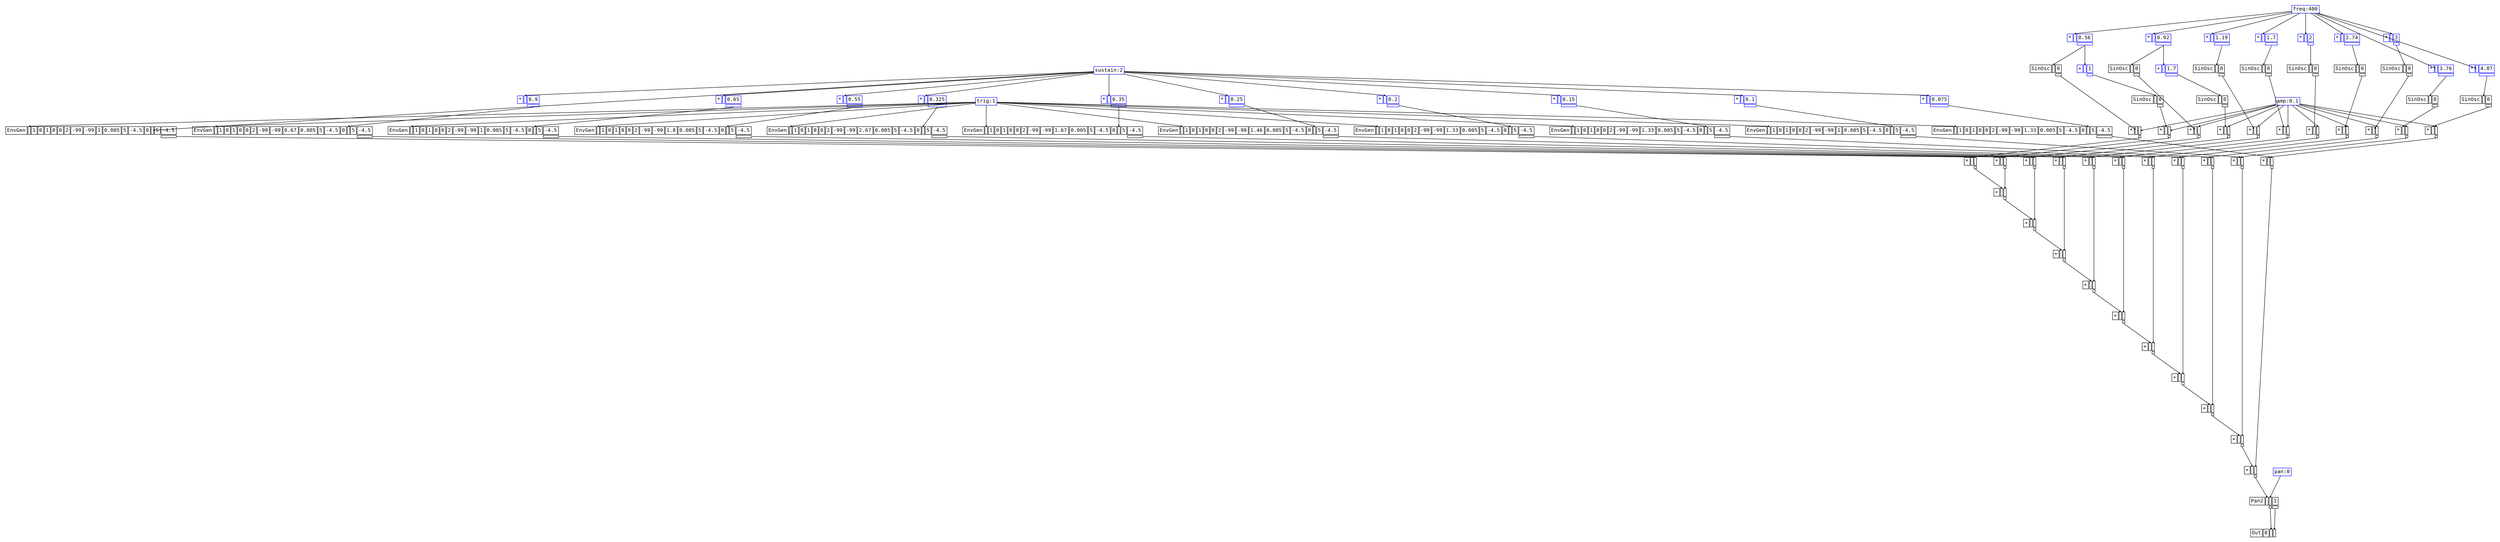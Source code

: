 digraph Anonymous {
graph [splines=false];
node [fontsize=12,fontname="Courier"];
edge [arrowhead=box,arrowsize=0.25];
k_110[shape="plaintext",color="blue",label=<<TABLE BORDER="0" CELLBORDER="1"><TR><TD PORT="o_0">pan:0</TD></TR></TABLE>>];
k_14[shape="plaintext",color="blue",label=<<TABLE BORDER="0" CELLBORDER="1"><TR><TD PORT="o_0">sustain:2</TD></TR></TABLE>>];
k_5[shape="plaintext",color="blue",label=<<TABLE BORDER="0" CELLBORDER="1"><TR><TD PORT="o_0">amp:0.1</TD></TR></TABLE>>];
k_1[shape="plaintext",color="blue",label=<<TABLE BORDER="0" CELLBORDER="1"><TR><TD PORT="o_0">freq:400</TD></TR></TABLE>>];
k_7[shape="plaintext",color="blue",label=<<TABLE BORDER="0" CELLBORDER="1"><TR><TD PORT="o_0">trig:1</TD></TR></TABLE>>];
u_3[shape="plaintext",color="blue",label=<<TABLE BORDER="0" CELLBORDER="1"><TR><TD>*</TD><TD PORT="i_0" ID="u_3:i_0"></TD><TD ID="u_3:K_1">0.56</TD></TR><TR><TD BORDER="0"></TD><TD BORDER="0"></TD><TD PORT="o_0" ID="u_3:o_0"></TD></TR></TABLE>>];
u_4[shape="plaintext",color="black",label=<<TABLE BORDER="0" CELLBORDER="1"><TR><TD>SinOsc</TD><TD PORT="i_0" ID="u_4:i_0"></TD><TD ID="u_4:K_1">0</TD></TR><TR><TD BORDER="0"></TD><TD BORDER="0"></TD><TD PORT="o_0" ID="u_4:o_0"></TD></TR></TABLE>>];
u_6[shape="plaintext",color="black",label=<<TABLE BORDER="0" CELLBORDER="1"><TR><TD>*</TD><TD PORT="i_0" ID="u_6:i_0"></TD><TD PORT="i_1" ID="u_6:i_1"></TD></TR><TR><TD BORDER="0"></TD><TD BORDER="0"></TD><TD PORT="o_0" ID="u_6:o_0"></TD></TR></TABLE>>];
u_15[shape="plaintext",color="black",label=<<TABLE BORDER="0" CELLBORDER="1"><TR><TD>EnvGen</TD><TD PORT="i_0" ID="u_15:i_0"></TD><TD ID="u_15:K_1">1</TD><TD ID="u_15:K_2">0</TD><TD ID="u_15:K_3">1</TD><TD ID="u_15:K_4">0</TD><TD ID="u_15:K_5">0</TD><TD ID="u_15:K_6">2</TD><TD ID="u_15:K_7">-99</TD><TD ID="u_15:K_8">-99</TD><TD ID="u_15:K_9">1</TD><TD ID="u_15:K_10">0.005</TD><TD ID="u_15:K_11">5</TD><TD ID="u_15:K_12">-4.5</TD><TD ID="u_15:K_13">0</TD><TD PORT="i_14" ID="u_15:i_14"></TD><TD ID="u_15:K_15">5</TD><TD ID="u_15:K_16">-4.5</TD></TR><TR><TD BORDER="0"></TD><TD BORDER="0"></TD><TD BORDER="0"></TD><TD BORDER="0"></TD><TD BORDER="0"></TD><TD BORDER="0"></TD><TD BORDER="0"></TD><TD BORDER="0"></TD><TD BORDER="0"></TD><TD BORDER="0"></TD><TD BORDER="0"></TD><TD BORDER="0"></TD><TD BORDER="0"></TD><TD BORDER="0"></TD><TD BORDER="0"></TD><TD BORDER="0"></TD><TD BORDER="0"></TD><TD PORT="o_0" ID="u_15:o_0"></TD></TR></TABLE>>];
u_16[shape="plaintext",color="black",label=<<TABLE BORDER="0" CELLBORDER="1"><TR><TD>*</TD><TD PORT="i_0" ID="u_16:i_0"></TD><TD PORT="i_1" ID="u_16:i_1"></TD></TR><TR><TD BORDER="0"></TD><TD BORDER="0"></TD><TD PORT="o_0" ID="u_16:o_0"></TD></TR></TABLE>>];
u_17[shape="plaintext",color="blue",label=<<TABLE BORDER="0" CELLBORDER="1"><TR><TD>+</TD><TD PORT="i_0" ID="u_17:i_0"></TD><TD ID="u_17:K_1">1</TD></TR><TR><TD BORDER="0"></TD><TD BORDER="0"></TD><TD PORT="o_0" ID="u_17:o_0"></TD></TR></TABLE>>];
u_18[shape="plaintext",color="black",label=<<TABLE BORDER="0" CELLBORDER="1"><TR><TD>SinOsc</TD><TD PORT="i_0" ID="u_18:i_0"></TD><TD ID="u_18:K_1">0</TD></TR><TR><TD BORDER="0"></TD><TD BORDER="0"></TD><TD PORT="o_0" ID="u_18:o_0"></TD></TR></TABLE>>];
u_19[shape="plaintext",color="black",label=<<TABLE BORDER="0" CELLBORDER="1"><TR><TD>*</TD><TD PORT="i_0" ID="u_19:i_0"></TD><TD PORT="i_1" ID="u_19:i_1"></TD></TR><TR><TD BORDER="0"></TD><TD BORDER="0"></TD><TD PORT="o_0" ID="u_19:o_0"></TD></TR></TABLE>>];
u_22[shape="plaintext",color="blue",label=<<TABLE BORDER="0" CELLBORDER="1"><TR><TD>*</TD><TD PORT="i_0" ID="u_22:i_0"></TD><TD ID="u_22:K_1">0.9</TD></TR><TR><TD BORDER="0"></TD><TD BORDER="0"></TD><TD PORT="o_0" ID="u_22:o_0"></TD></TR></TABLE>>];
u_23[shape="plaintext",color="black",label=<<TABLE BORDER="0" CELLBORDER="1"><TR><TD>EnvGen</TD><TD PORT="i_0" ID="u_23:i_0"></TD><TD ID="u_23:K_1">1</TD><TD ID="u_23:K_2">0</TD><TD ID="u_23:K_3">1</TD><TD ID="u_23:K_4">0</TD><TD ID="u_23:K_5">0</TD><TD ID="u_23:K_6">2</TD><TD ID="u_23:K_7">-99</TD><TD ID="u_23:K_8">-99</TD><TD ID="u_23:K_9">0.67</TD><TD ID="u_23:K_10">0.005</TD><TD ID="u_23:K_11">5</TD><TD ID="u_23:K_12">-4.5</TD><TD ID="u_23:K_13">0</TD><TD PORT="i_14" ID="u_23:i_14"></TD><TD ID="u_23:K_15">5</TD><TD ID="u_23:K_16">-4.5</TD></TR><TR><TD BORDER="0"></TD><TD BORDER="0"></TD><TD BORDER="0"></TD><TD BORDER="0"></TD><TD BORDER="0"></TD><TD BORDER="0"></TD><TD BORDER="0"></TD><TD BORDER="0"></TD><TD BORDER="0"></TD><TD BORDER="0"></TD><TD BORDER="0"></TD><TD BORDER="0"></TD><TD BORDER="0"></TD><TD BORDER="0"></TD><TD BORDER="0"></TD><TD BORDER="0"></TD><TD BORDER="0"></TD><TD PORT="o_0" ID="u_23:o_0"></TD></TR></TABLE>>];
u_24[shape="plaintext",color="black",label=<<TABLE BORDER="0" CELLBORDER="1"><TR><TD>*</TD><TD PORT="i_0" ID="u_24:i_0"></TD><TD PORT="i_1" ID="u_24:i_1"></TD></TR><TR><TD BORDER="0"></TD><TD BORDER="0"></TD><TD PORT="o_0" ID="u_24:o_0"></TD></TR></TABLE>>];
u_25[shape="plaintext",color="black",label=<<TABLE BORDER="0" CELLBORDER="1"><TR><TD>+</TD><TD PORT="i_0" ID="u_25:i_0"></TD><TD PORT="i_1" ID="u_25:i_1"></TD></TR><TR><TD BORDER="0"></TD><TD BORDER="0"></TD><TD PORT="o_0" ID="u_25:o_0"></TD></TR></TABLE>>];
u_27[shape="plaintext",color="blue",label=<<TABLE BORDER="0" CELLBORDER="1"><TR><TD>*</TD><TD PORT="i_0" ID="u_27:i_0"></TD><TD ID="u_27:K_1">0.92</TD></TR><TR><TD BORDER="0"></TD><TD BORDER="0"></TD><TD PORT="o_0" ID="u_27:o_0"></TD></TR></TABLE>>];
u_28[shape="plaintext",color="black",label=<<TABLE BORDER="0" CELLBORDER="1"><TR><TD>SinOsc</TD><TD PORT="i_0" ID="u_28:i_0"></TD><TD ID="u_28:K_1">0</TD></TR><TR><TD BORDER="0"></TD><TD BORDER="0"></TD><TD PORT="o_0" ID="u_28:o_0"></TD></TR></TABLE>>];
u_29[shape="plaintext",color="black",label=<<TABLE BORDER="0" CELLBORDER="1"><TR><TD>*</TD><TD PORT="i_0" ID="u_29:i_0"></TD><TD PORT="i_1" ID="u_29:i_1"></TD></TR><TR><TD BORDER="0"></TD><TD BORDER="0"></TD><TD PORT="o_0" ID="u_29:o_0"></TD></TR></TABLE>>];
u_31[shape="plaintext",color="blue",label=<<TABLE BORDER="0" CELLBORDER="1"><TR><TD>*</TD><TD PORT="i_0" ID="u_31:i_0"></TD><TD ID="u_31:K_1">0.65</TD></TR><TR><TD BORDER="0"></TD><TD BORDER="0"></TD><TD PORT="o_0" ID="u_31:o_0"></TD></TR></TABLE>>];
u_32[shape="plaintext",color="black",label=<<TABLE BORDER="0" CELLBORDER="1"><TR><TD>EnvGen</TD><TD PORT="i_0" ID="u_32:i_0"></TD><TD ID="u_32:K_1">1</TD><TD ID="u_32:K_2">0</TD><TD ID="u_32:K_3">1</TD><TD ID="u_32:K_4">0</TD><TD ID="u_32:K_5">0</TD><TD ID="u_32:K_6">2</TD><TD ID="u_32:K_7">-99</TD><TD ID="u_32:K_8">-99</TD><TD ID="u_32:K_9">1</TD><TD ID="u_32:K_10">0.005</TD><TD ID="u_32:K_11">5</TD><TD ID="u_32:K_12">-4.5</TD><TD ID="u_32:K_13">0</TD><TD PORT="i_14" ID="u_32:i_14"></TD><TD ID="u_32:K_15">5</TD><TD ID="u_32:K_16">-4.5</TD></TR><TR><TD BORDER="0"></TD><TD BORDER="0"></TD><TD BORDER="0"></TD><TD BORDER="0"></TD><TD BORDER="0"></TD><TD BORDER="0"></TD><TD BORDER="0"></TD><TD BORDER="0"></TD><TD BORDER="0"></TD><TD BORDER="0"></TD><TD BORDER="0"></TD><TD BORDER="0"></TD><TD BORDER="0"></TD><TD BORDER="0"></TD><TD BORDER="0"></TD><TD BORDER="0"></TD><TD BORDER="0"></TD><TD PORT="o_0" ID="u_32:o_0"></TD></TR></TABLE>>];
u_33[shape="plaintext",color="black",label=<<TABLE BORDER="0" CELLBORDER="1"><TR><TD>*</TD><TD PORT="i_0" ID="u_33:i_0"></TD><TD PORT="i_1" ID="u_33:i_1"></TD></TR><TR><TD BORDER="0"></TD><TD BORDER="0"></TD><TD PORT="o_0" ID="u_33:o_0"></TD></TR></TABLE>>];
u_34[shape="plaintext",color="black",label=<<TABLE BORDER="0" CELLBORDER="1"><TR><TD>+</TD><TD PORT="i_0" ID="u_34:i_0"></TD><TD PORT="i_1" ID="u_34:i_1"></TD></TR><TR><TD BORDER="0"></TD><TD BORDER="0"></TD><TD PORT="o_0" ID="u_34:o_0"></TD></TR></TABLE>>];
u_36[shape="plaintext",color="blue",label=<<TABLE BORDER="0" CELLBORDER="1"><TR><TD>+</TD><TD PORT="i_0" ID="u_36:i_0"></TD><TD ID="u_36:K_1">1.7</TD></TR><TR><TD BORDER="0"></TD><TD BORDER="0"></TD><TD PORT="o_0" ID="u_36:o_0"></TD></TR></TABLE>>];
u_37[shape="plaintext",color="black",label=<<TABLE BORDER="0" CELLBORDER="1"><TR><TD>SinOsc</TD><TD PORT="i_0" ID="u_37:i_0"></TD><TD ID="u_37:K_1">0</TD></TR><TR><TD BORDER="0"></TD><TD BORDER="0"></TD><TD PORT="o_0" ID="u_37:o_0"></TD></TR></TABLE>>];
u_38[shape="plaintext",color="black",label=<<TABLE BORDER="0" CELLBORDER="1"><TR><TD>*</TD><TD PORT="i_0" ID="u_38:i_0"></TD><TD PORT="i_1" ID="u_38:i_1"></TD></TR><TR><TD BORDER="0"></TD><TD BORDER="0"></TD><TD PORT="o_0" ID="u_38:o_0"></TD></TR></TABLE>>];
u_41[shape="plaintext",color="blue",label=<<TABLE BORDER="0" CELLBORDER="1"><TR><TD>*</TD><TD PORT="i_0" ID="u_41:i_0"></TD><TD ID="u_41:K_1">0.55</TD></TR><TR><TD BORDER="0"></TD><TD BORDER="0"></TD><TD PORT="o_0" ID="u_41:o_0"></TD></TR></TABLE>>];
u_42[shape="plaintext",color="black",label=<<TABLE BORDER="0" CELLBORDER="1"><TR><TD>EnvGen</TD><TD PORT="i_0" ID="u_42:i_0"></TD><TD ID="u_42:K_1">1</TD><TD ID="u_42:K_2">0</TD><TD ID="u_42:K_3">1</TD><TD ID="u_42:K_4">0</TD><TD ID="u_42:K_5">0</TD><TD ID="u_42:K_6">2</TD><TD ID="u_42:K_7">-99</TD><TD ID="u_42:K_8">-99</TD><TD ID="u_42:K_9">1.8</TD><TD ID="u_42:K_10">0.005</TD><TD ID="u_42:K_11">5</TD><TD ID="u_42:K_12">-4.5</TD><TD ID="u_42:K_13">0</TD><TD PORT="i_14" ID="u_42:i_14"></TD><TD ID="u_42:K_15">5</TD><TD ID="u_42:K_16">-4.5</TD></TR><TR><TD BORDER="0"></TD><TD BORDER="0"></TD><TD BORDER="0"></TD><TD BORDER="0"></TD><TD BORDER="0"></TD><TD BORDER="0"></TD><TD BORDER="0"></TD><TD BORDER="0"></TD><TD BORDER="0"></TD><TD BORDER="0"></TD><TD BORDER="0"></TD><TD BORDER="0"></TD><TD BORDER="0"></TD><TD BORDER="0"></TD><TD BORDER="0"></TD><TD BORDER="0"></TD><TD BORDER="0"></TD><TD PORT="o_0" ID="u_42:o_0"></TD></TR></TABLE>>];
u_43[shape="plaintext",color="black",label=<<TABLE BORDER="0" CELLBORDER="1"><TR><TD>*</TD><TD PORT="i_0" ID="u_43:i_0"></TD><TD PORT="i_1" ID="u_43:i_1"></TD></TR><TR><TD BORDER="0"></TD><TD BORDER="0"></TD><TD PORT="o_0" ID="u_43:o_0"></TD></TR></TABLE>>];
u_44[shape="plaintext",color="black",label=<<TABLE BORDER="0" CELLBORDER="1"><TR><TD>+</TD><TD PORT="i_0" ID="u_44:i_0"></TD><TD PORT="i_1" ID="u_44:i_1"></TD></TR><TR><TD BORDER="0"></TD><TD BORDER="0"></TD><TD PORT="o_0" ID="u_44:o_0"></TD></TR></TABLE>>];
u_46[shape="plaintext",color="blue",label=<<TABLE BORDER="0" CELLBORDER="1"><TR><TD>*</TD><TD PORT="i_0" ID="u_46:i_0"></TD><TD ID="u_46:K_1">1.19</TD></TR><TR><TD BORDER="0"></TD><TD BORDER="0"></TD><TD PORT="o_0" ID="u_46:o_0"></TD></TR></TABLE>>];
u_47[shape="plaintext",color="black",label=<<TABLE BORDER="0" CELLBORDER="1"><TR><TD>SinOsc</TD><TD PORT="i_0" ID="u_47:i_0"></TD><TD ID="u_47:K_1">0</TD></TR><TR><TD BORDER="0"></TD><TD BORDER="0"></TD><TD PORT="o_0" ID="u_47:o_0"></TD></TR></TABLE>>];
u_48[shape="plaintext",color="black",label=<<TABLE BORDER="0" CELLBORDER="1"><TR><TD>*</TD><TD PORT="i_0" ID="u_48:i_0"></TD><TD PORT="i_1" ID="u_48:i_1"></TD></TR><TR><TD BORDER="0"></TD><TD BORDER="0"></TD><TD PORT="o_0" ID="u_48:o_0"></TD></TR></TABLE>>];
u_51[shape="plaintext",color="blue",label=<<TABLE BORDER="0" CELLBORDER="1"><TR><TD>*</TD><TD PORT="i_0" ID="u_51:i_0"></TD><TD ID="u_51:K_1">0.325</TD></TR><TR><TD BORDER="0"></TD><TD BORDER="0"></TD><TD PORT="o_0" ID="u_51:o_0"></TD></TR></TABLE>>];
u_52[shape="plaintext",color="black",label=<<TABLE BORDER="0" CELLBORDER="1"><TR><TD>EnvGen</TD><TD PORT="i_0" ID="u_52:i_0"></TD><TD ID="u_52:K_1">1</TD><TD ID="u_52:K_2">0</TD><TD ID="u_52:K_3">1</TD><TD ID="u_52:K_4">0</TD><TD ID="u_52:K_5">0</TD><TD ID="u_52:K_6">2</TD><TD ID="u_52:K_7">-99</TD><TD ID="u_52:K_8">-99</TD><TD ID="u_52:K_9">2.67</TD><TD ID="u_52:K_10">0.005</TD><TD ID="u_52:K_11">5</TD><TD ID="u_52:K_12">-4.5</TD><TD ID="u_52:K_13">0</TD><TD PORT="i_14" ID="u_52:i_14"></TD><TD ID="u_52:K_15">5</TD><TD ID="u_52:K_16">-4.5</TD></TR><TR><TD BORDER="0"></TD><TD BORDER="0"></TD><TD BORDER="0"></TD><TD BORDER="0"></TD><TD BORDER="0"></TD><TD BORDER="0"></TD><TD BORDER="0"></TD><TD BORDER="0"></TD><TD BORDER="0"></TD><TD BORDER="0"></TD><TD BORDER="0"></TD><TD BORDER="0"></TD><TD BORDER="0"></TD><TD BORDER="0"></TD><TD BORDER="0"></TD><TD BORDER="0"></TD><TD BORDER="0"></TD><TD PORT="o_0" ID="u_52:o_0"></TD></TR></TABLE>>];
u_53[shape="plaintext",color="black",label=<<TABLE BORDER="0" CELLBORDER="1"><TR><TD>*</TD><TD PORT="i_0" ID="u_53:i_0"></TD><TD PORT="i_1" ID="u_53:i_1"></TD></TR><TR><TD BORDER="0"></TD><TD BORDER="0"></TD><TD PORT="o_0" ID="u_53:o_0"></TD></TR></TABLE>>];
u_54[shape="plaintext",color="black",label=<<TABLE BORDER="0" CELLBORDER="1"><TR><TD>+</TD><TD PORT="i_0" ID="u_54:i_0"></TD><TD PORT="i_1" ID="u_54:i_1"></TD></TR><TR><TD BORDER="0"></TD><TD BORDER="0"></TD><TD PORT="o_0" ID="u_54:o_0"></TD></TR></TABLE>>];
u_55[shape="plaintext",color="blue",label=<<TABLE BORDER="0" CELLBORDER="1"><TR><TD>*</TD><TD PORT="i_0" ID="u_55:i_0"></TD><TD ID="u_55:K_1">1.7</TD></TR><TR><TD BORDER="0"></TD><TD BORDER="0"></TD><TD PORT="o_0" ID="u_55:o_0"></TD></TR></TABLE>>];
u_56[shape="plaintext",color="black",label=<<TABLE BORDER="0" CELLBORDER="1"><TR><TD>SinOsc</TD><TD PORT="i_0" ID="u_56:i_0"></TD><TD ID="u_56:K_1">0</TD></TR><TR><TD BORDER="0"></TD><TD BORDER="0"></TD><TD PORT="o_0" ID="u_56:o_0"></TD></TR></TABLE>>];
u_57[shape="plaintext",color="black",label=<<TABLE BORDER="0" CELLBORDER="1"><TR><TD>*</TD><TD PORT="i_0" ID="u_57:i_0"></TD><TD PORT="i_1" ID="u_57:i_1"></TD></TR><TR><TD BORDER="0"></TD><TD BORDER="0"></TD><TD PORT="o_0" ID="u_57:o_0"></TD></TR></TABLE>>];
u_60[shape="plaintext",color="blue",label=<<TABLE BORDER="0" CELLBORDER="1"><TR><TD>*</TD><TD PORT="i_0" ID="u_60:i_0"></TD><TD ID="u_60:K_1">0.35</TD></TR><TR><TD BORDER="0"></TD><TD BORDER="0"></TD><TD PORT="o_0" ID="u_60:o_0"></TD></TR></TABLE>>];
u_61[shape="plaintext",color="black",label=<<TABLE BORDER="0" CELLBORDER="1"><TR><TD>EnvGen</TD><TD PORT="i_0" ID="u_61:i_0"></TD><TD ID="u_61:K_1">1</TD><TD ID="u_61:K_2">0</TD><TD ID="u_61:K_3">1</TD><TD ID="u_61:K_4">0</TD><TD ID="u_61:K_5">0</TD><TD ID="u_61:K_6">2</TD><TD ID="u_61:K_7">-99</TD><TD ID="u_61:K_8">-99</TD><TD ID="u_61:K_9">1.67</TD><TD ID="u_61:K_10">0.005</TD><TD ID="u_61:K_11">5</TD><TD ID="u_61:K_12">-4.5</TD><TD ID="u_61:K_13">0</TD><TD PORT="i_14" ID="u_61:i_14"></TD><TD ID="u_61:K_15">5</TD><TD ID="u_61:K_16">-4.5</TD></TR><TR><TD BORDER="0"></TD><TD BORDER="0"></TD><TD BORDER="0"></TD><TD BORDER="0"></TD><TD BORDER="0"></TD><TD BORDER="0"></TD><TD BORDER="0"></TD><TD BORDER="0"></TD><TD BORDER="0"></TD><TD BORDER="0"></TD><TD BORDER="0"></TD><TD BORDER="0"></TD><TD BORDER="0"></TD><TD BORDER="0"></TD><TD BORDER="0"></TD><TD BORDER="0"></TD><TD BORDER="0"></TD><TD PORT="o_0" ID="u_61:o_0"></TD></TR></TABLE>>];
u_62[shape="plaintext",color="black",label=<<TABLE BORDER="0" CELLBORDER="1"><TR><TD>*</TD><TD PORT="i_0" ID="u_62:i_0"></TD><TD PORT="i_1" ID="u_62:i_1"></TD></TR><TR><TD BORDER="0"></TD><TD BORDER="0"></TD><TD PORT="o_0" ID="u_62:o_0"></TD></TR></TABLE>>];
u_63[shape="plaintext",color="black",label=<<TABLE BORDER="0" CELLBORDER="1"><TR><TD>+</TD><TD PORT="i_0" ID="u_63:i_0"></TD><TD PORT="i_1" ID="u_63:i_1"></TD></TR><TR><TD BORDER="0"></TD><TD BORDER="0"></TD><TD PORT="o_0" ID="u_63:o_0"></TD></TR></TABLE>>];
u_64[shape="plaintext",color="blue",label=<<TABLE BORDER="0" CELLBORDER="1"><TR><TD>*</TD><TD PORT="i_0" ID="u_64:i_0"></TD><TD ID="u_64:K_1">2</TD></TR><TR><TD BORDER="0"></TD><TD BORDER="0"></TD><TD PORT="o_0" ID="u_64:o_0"></TD></TR></TABLE>>];
u_65[shape="plaintext",color="black",label=<<TABLE BORDER="0" CELLBORDER="1"><TR><TD>SinOsc</TD><TD PORT="i_0" ID="u_65:i_0"></TD><TD ID="u_65:K_1">0</TD></TR><TR><TD BORDER="0"></TD><TD BORDER="0"></TD><TD PORT="o_0" ID="u_65:o_0"></TD></TR></TABLE>>];
u_66[shape="plaintext",color="black",label=<<TABLE BORDER="0" CELLBORDER="1"><TR><TD>*</TD><TD PORT="i_0" ID="u_66:i_0"></TD><TD PORT="i_1" ID="u_66:i_1"></TD></TR><TR><TD BORDER="0"></TD><TD BORDER="0"></TD><TD PORT="o_0" ID="u_66:o_0"></TD></TR></TABLE>>];
u_69[shape="plaintext",color="blue",label=<<TABLE BORDER="0" CELLBORDER="1"><TR><TD>*</TD><TD PORT="i_0" ID="u_69:i_0"></TD><TD ID="u_69:K_1">0.25</TD></TR><TR><TD BORDER="0"></TD><TD BORDER="0"></TD><TD PORT="o_0" ID="u_69:o_0"></TD></TR></TABLE>>];
u_70[shape="plaintext",color="black",label=<<TABLE BORDER="0" CELLBORDER="1"><TR><TD>EnvGen</TD><TD PORT="i_0" ID="u_70:i_0"></TD><TD ID="u_70:K_1">1</TD><TD ID="u_70:K_2">0</TD><TD ID="u_70:K_3">1</TD><TD ID="u_70:K_4">0</TD><TD ID="u_70:K_5">0</TD><TD ID="u_70:K_6">2</TD><TD ID="u_70:K_7">-99</TD><TD ID="u_70:K_8">-99</TD><TD ID="u_70:K_9">1.46</TD><TD ID="u_70:K_10">0.005</TD><TD ID="u_70:K_11">5</TD><TD ID="u_70:K_12">-4.5</TD><TD ID="u_70:K_13">0</TD><TD PORT="i_14" ID="u_70:i_14"></TD><TD ID="u_70:K_15">5</TD><TD ID="u_70:K_16">-4.5</TD></TR><TR><TD BORDER="0"></TD><TD BORDER="0"></TD><TD BORDER="0"></TD><TD BORDER="0"></TD><TD BORDER="0"></TD><TD BORDER="0"></TD><TD BORDER="0"></TD><TD BORDER="0"></TD><TD BORDER="0"></TD><TD BORDER="0"></TD><TD BORDER="0"></TD><TD BORDER="0"></TD><TD BORDER="0"></TD><TD BORDER="0"></TD><TD BORDER="0"></TD><TD BORDER="0"></TD><TD BORDER="0"></TD><TD PORT="o_0" ID="u_70:o_0"></TD></TR></TABLE>>];
u_71[shape="plaintext",color="black",label=<<TABLE BORDER="0" CELLBORDER="1"><TR><TD>*</TD><TD PORT="i_0" ID="u_71:i_0"></TD><TD PORT="i_1" ID="u_71:i_1"></TD></TR><TR><TD BORDER="0"></TD><TD BORDER="0"></TD><TD PORT="o_0" ID="u_71:o_0"></TD></TR></TABLE>>];
u_72[shape="plaintext",color="black",label=<<TABLE BORDER="0" CELLBORDER="1"><TR><TD>+</TD><TD PORT="i_0" ID="u_72:i_0"></TD><TD PORT="i_1" ID="u_72:i_1"></TD></TR><TR><TD BORDER="0"></TD><TD BORDER="0"></TD><TD PORT="o_0" ID="u_72:o_0"></TD></TR></TABLE>>];
u_74[shape="plaintext",color="blue",label=<<TABLE BORDER="0" CELLBORDER="1"><TR><TD>*</TD><TD PORT="i_0" ID="u_74:i_0"></TD><TD ID="u_74:K_1">2.74</TD></TR><TR><TD BORDER="0"></TD><TD BORDER="0"></TD><TD PORT="o_0" ID="u_74:o_0"></TD></TR></TABLE>>];
u_75[shape="plaintext",color="black",label=<<TABLE BORDER="0" CELLBORDER="1"><TR><TD>SinOsc</TD><TD PORT="i_0" ID="u_75:i_0"></TD><TD ID="u_75:K_1">0</TD></TR><TR><TD BORDER="0"></TD><TD BORDER="0"></TD><TD PORT="o_0" ID="u_75:o_0"></TD></TR></TABLE>>];
u_76[shape="plaintext",color="black",label=<<TABLE BORDER="0" CELLBORDER="1"><TR><TD>*</TD><TD PORT="i_0" ID="u_76:i_0"></TD><TD PORT="i_1" ID="u_76:i_1"></TD></TR><TR><TD BORDER="0"></TD><TD BORDER="0"></TD><TD PORT="o_0" ID="u_76:o_0"></TD></TR></TABLE>>];
u_79[shape="plaintext",color="blue",label=<<TABLE BORDER="0" CELLBORDER="1"><TR><TD>*</TD><TD PORT="i_0" ID="u_79:i_0"></TD><TD ID="u_79:K_1">0.2</TD></TR><TR><TD BORDER="0"></TD><TD BORDER="0"></TD><TD PORT="o_0" ID="u_79:o_0"></TD></TR></TABLE>>];
u_80[shape="plaintext",color="black",label=<<TABLE BORDER="0" CELLBORDER="1"><TR><TD>EnvGen</TD><TD PORT="i_0" ID="u_80:i_0"></TD><TD ID="u_80:K_1">1</TD><TD ID="u_80:K_2">0</TD><TD ID="u_80:K_3">1</TD><TD ID="u_80:K_4">0</TD><TD ID="u_80:K_5">0</TD><TD ID="u_80:K_6">2</TD><TD ID="u_80:K_7">-99</TD><TD ID="u_80:K_8">-99</TD><TD ID="u_80:K_9">1.33</TD><TD ID="u_80:K_10">0.005</TD><TD ID="u_80:K_11">5</TD><TD ID="u_80:K_12">-4.5</TD><TD ID="u_80:K_13">0</TD><TD PORT="i_14" ID="u_80:i_14"></TD><TD ID="u_80:K_15">5</TD><TD ID="u_80:K_16">-4.5</TD></TR><TR><TD BORDER="0"></TD><TD BORDER="0"></TD><TD BORDER="0"></TD><TD BORDER="0"></TD><TD BORDER="0"></TD><TD BORDER="0"></TD><TD BORDER="0"></TD><TD BORDER="0"></TD><TD BORDER="0"></TD><TD BORDER="0"></TD><TD BORDER="0"></TD><TD BORDER="0"></TD><TD BORDER="0"></TD><TD BORDER="0"></TD><TD BORDER="0"></TD><TD BORDER="0"></TD><TD BORDER="0"></TD><TD PORT="o_0" ID="u_80:o_0"></TD></TR></TABLE>>];
u_81[shape="plaintext",color="black",label=<<TABLE BORDER="0" CELLBORDER="1"><TR><TD>*</TD><TD PORT="i_0" ID="u_81:i_0"></TD><TD PORT="i_1" ID="u_81:i_1"></TD></TR><TR><TD BORDER="0"></TD><TD BORDER="0"></TD><TD PORT="o_0" ID="u_81:o_0"></TD></TR></TABLE>>];
u_82[shape="plaintext",color="black",label=<<TABLE BORDER="0" CELLBORDER="1"><TR><TD>+</TD><TD PORT="i_0" ID="u_82:i_0"></TD><TD PORT="i_1" ID="u_82:i_1"></TD></TR><TR><TD BORDER="0"></TD><TD BORDER="0"></TD><TD PORT="o_0" ID="u_82:o_0"></TD></TR></TABLE>>];
u_84[shape="plaintext",color="blue",label=<<TABLE BORDER="0" CELLBORDER="1"><TR><TD>*</TD><TD PORT="i_0" ID="u_84:i_0"></TD><TD ID="u_84:K_1">3</TD></TR><TR><TD BORDER="0"></TD><TD BORDER="0"></TD><TD PORT="o_0" ID="u_84:o_0"></TD></TR></TABLE>>];
u_85[shape="plaintext",color="black",label=<<TABLE BORDER="0" CELLBORDER="1"><TR><TD>SinOsc</TD><TD PORT="i_0" ID="u_85:i_0"></TD><TD ID="u_85:K_1">0</TD></TR><TR><TD BORDER="0"></TD><TD BORDER="0"></TD><TD PORT="o_0" ID="u_85:o_0"></TD></TR></TABLE>>];
u_86[shape="plaintext",color="black",label=<<TABLE BORDER="0" CELLBORDER="1"><TR><TD>*</TD><TD PORT="i_0" ID="u_86:i_0"></TD><TD PORT="i_1" ID="u_86:i_1"></TD></TR><TR><TD BORDER="0"></TD><TD BORDER="0"></TD><TD PORT="o_0" ID="u_86:o_0"></TD></TR></TABLE>>];
u_88[shape="plaintext",color="blue",label=<<TABLE BORDER="0" CELLBORDER="1"><TR><TD>*</TD><TD PORT="i_0" ID="u_88:i_0"></TD><TD ID="u_88:K_1">0.15</TD></TR><TR><TD BORDER="0"></TD><TD BORDER="0"></TD><TD PORT="o_0" ID="u_88:o_0"></TD></TR></TABLE>>];
u_89[shape="plaintext",color="black",label=<<TABLE BORDER="0" CELLBORDER="1"><TR><TD>EnvGen</TD><TD PORT="i_0" ID="u_89:i_0"></TD><TD ID="u_89:K_1">1</TD><TD ID="u_89:K_2">0</TD><TD ID="u_89:K_3">1</TD><TD ID="u_89:K_4">0</TD><TD ID="u_89:K_5">0</TD><TD ID="u_89:K_6">2</TD><TD ID="u_89:K_7">-99</TD><TD ID="u_89:K_8">-99</TD><TD ID="u_89:K_9">1.33</TD><TD ID="u_89:K_10">0.005</TD><TD ID="u_89:K_11">5</TD><TD ID="u_89:K_12">-4.5</TD><TD ID="u_89:K_13">0</TD><TD PORT="i_14" ID="u_89:i_14"></TD><TD ID="u_89:K_15">5</TD><TD ID="u_89:K_16">-4.5</TD></TR><TR><TD BORDER="0"></TD><TD BORDER="0"></TD><TD BORDER="0"></TD><TD BORDER="0"></TD><TD BORDER="0"></TD><TD BORDER="0"></TD><TD BORDER="0"></TD><TD BORDER="0"></TD><TD BORDER="0"></TD><TD BORDER="0"></TD><TD BORDER="0"></TD><TD BORDER="0"></TD><TD BORDER="0"></TD><TD BORDER="0"></TD><TD BORDER="0"></TD><TD BORDER="0"></TD><TD BORDER="0"></TD><TD PORT="o_0" ID="u_89:o_0"></TD></TR></TABLE>>];
u_90[shape="plaintext",color="black",label=<<TABLE BORDER="0" CELLBORDER="1"><TR><TD>*</TD><TD PORT="i_0" ID="u_90:i_0"></TD><TD PORT="i_1" ID="u_90:i_1"></TD></TR><TR><TD BORDER="0"></TD><TD BORDER="0"></TD><TD PORT="o_0" ID="u_90:o_0"></TD></TR></TABLE>>];
u_91[shape="plaintext",color="black",label=<<TABLE BORDER="0" CELLBORDER="1"><TR><TD>+</TD><TD PORT="i_0" ID="u_91:i_0"></TD><TD PORT="i_1" ID="u_91:i_1"></TD></TR><TR><TD BORDER="0"></TD><TD BORDER="0"></TD><TD PORT="o_0" ID="u_91:o_0"></TD></TR></TABLE>>];
u_93[shape="plaintext",color="blue",label=<<TABLE BORDER="0" CELLBORDER="1"><TR><TD>*</TD><TD PORT="i_0" ID="u_93:i_0"></TD><TD ID="u_93:K_1">3.76</TD></TR><TR><TD BORDER="0"></TD><TD BORDER="0"></TD><TD PORT="o_0" ID="u_93:o_0"></TD></TR></TABLE>>];
u_94[shape="plaintext",color="black",label=<<TABLE BORDER="0" CELLBORDER="1"><TR><TD>SinOsc</TD><TD PORT="i_0" ID="u_94:i_0"></TD><TD ID="u_94:K_1">0</TD></TR><TR><TD BORDER="0"></TD><TD BORDER="0"></TD><TD PORT="o_0" ID="u_94:o_0"></TD></TR></TABLE>>];
u_95[shape="plaintext",color="black",label=<<TABLE BORDER="0" CELLBORDER="1"><TR><TD>*</TD><TD PORT="i_0" ID="u_95:i_0"></TD><TD PORT="i_1" ID="u_95:i_1"></TD></TR><TR><TD BORDER="0"></TD><TD BORDER="0"></TD><TD PORT="o_0" ID="u_95:o_0"></TD></TR></TABLE>>];
u_97[shape="plaintext",color="blue",label=<<TABLE BORDER="0" CELLBORDER="1"><TR><TD>*</TD><TD PORT="i_0" ID="u_97:i_0"></TD><TD ID="u_97:K_1">0.1</TD></TR><TR><TD BORDER="0"></TD><TD BORDER="0"></TD><TD PORT="o_0" ID="u_97:o_0"></TD></TR></TABLE>>];
u_98[shape="plaintext",color="black",label=<<TABLE BORDER="0" CELLBORDER="1"><TR><TD>EnvGen</TD><TD PORT="i_0" ID="u_98:i_0"></TD><TD ID="u_98:K_1">1</TD><TD ID="u_98:K_2">0</TD><TD ID="u_98:K_3">1</TD><TD ID="u_98:K_4">0</TD><TD ID="u_98:K_5">0</TD><TD ID="u_98:K_6">2</TD><TD ID="u_98:K_7">-99</TD><TD ID="u_98:K_8">-99</TD><TD ID="u_98:K_9">1</TD><TD ID="u_98:K_10">0.005</TD><TD ID="u_98:K_11">5</TD><TD ID="u_98:K_12">-4.5</TD><TD ID="u_98:K_13">0</TD><TD PORT="i_14" ID="u_98:i_14"></TD><TD ID="u_98:K_15">5</TD><TD ID="u_98:K_16">-4.5</TD></TR><TR><TD BORDER="0"></TD><TD BORDER="0"></TD><TD BORDER="0"></TD><TD BORDER="0"></TD><TD BORDER="0"></TD><TD BORDER="0"></TD><TD BORDER="0"></TD><TD BORDER="0"></TD><TD BORDER="0"></TD><TD BORDER="0"></TD><TD BORDER="0"></TD><TD BORDER="0"></TD><TD BORDER="0"></TD><TD BORDER="0"></TD><TD BORDER="0"></TD><TD BORDER="0"></TD><TD BORDER="0"></TD><TD PORT="o_0" ID="u_98:o_0"></TD></TR></TABLE>>];
u_99[shape="plaintext",color="black",label=<<TABLE BORDER="0" CELLBORDER="1"><TR><TD>*</TD><TD PORT="i_0" ID="u_99:i_0"></TD><TD PORT="i_1" ID="u_99:i_1"></TD></TR><TR><TD BORDER="0"></TD><TD BORDER="0"></TD><TD PORT="o_0" ID="u_99:o_0"></TD></TR></TABLE>>];
u_100[shape="plaintext",color="black",label=<<TABLE BORDER="0" CELLBORDER="1"><TR><TD>+</TD><TD PORT="i_0" ID="u_100:i_0"></TD><TD PORT="i_1" ID="u_100:i_1"></TD></TR><TR><TD BORDER="0"></TD><TD BORDER="0"></TD><TD PORT="o_0" ID="u_100:o_0"></TD></TR></TABLE>>];
u_102[shape="plaintext",color="blue",label=<<TABLE BORDER="0" CELLBORDER="1"><TR><TD>*</TD><TD PORT="i_0" ID="u_102:i_0"></TD><TD ID="u_102:K_1">4.07</TD></TR><TR><TD BORDER="0"></TD><TD BORDER="0"></TD><TD PORT="o_0" ID="u_102:o_0"></TD></TR></TABLE>>];
u_103[shape="plaintext",color="black",label=<<TABLE BORDER="0" CELLBORDER="1"><TR><TD>SinOsc</TD><TD PORT="i_0" ID="u_103:i_0"></TD><TD ID="u_103:K_1">0</TD></TR><TR><TD BORDER="0"></TD><TD BORDER="0"></TD><TD PORT="o_0" ID="u_103:o_0"></TD></TR></TABLE>>];
u_104[shape="plaintext",color="black",label=<<TABLE BORDER="0" CELLBORDER="1"><TR><TD>*</TD><TD PORT="i_0" ID="u_104:i_0"></TD><TD PORT="i_1" ID="u_104:i_1"></TD></TR><TR><TD BORDER="0"></TD><TD BORDER="0"></TD><TD PORT="o_0" ID="u_104:o_0"></TD></TR></TABLE>>];
u_106[shape="plaintext",color="blue",label=<<TABLE BORDER="0" CELLBORDER="1"><TR><TD>*</TD><TD PORT="i_0" ID="u_106:i_0"></TD><TD ID="u_106:K_1">0.075</TD></TR><TR><TD BORDER="0"></TD><TD BORDER="0"></TD><TD PORT="o_0" ID="u_106:o_0"></TD></TR></TABLE>>];
u_107[shape="plaintext",color="black",label=<<TABLE BORDER="0" CELLBORDER="1"><TR><TD>EnvGen</TD><TD PORT="i_0" ID="u_107:i_0"></TD><TD ID="u_107:K_1">1</TD><TD ID="u_107:K_2">0</TD><TD ID="u_107:K_3">1</TD><TD ID="u_107:K_4">0</TD><TD ID="u_107:K_5">0</TD><TD ID="u_107:K_6">2</TD><TD ID="u_107:K_7">-99</TD><TD ID="u_107:K_8">-99</TD><TD ID="u_107:K_9">1.33</TD><TD ID="u_107:K_10">0.005</TD><TD ID="u_107:K_11">5</TD><TD ID="u_107:K_12">-4.5</TD><TD ID="u_107:K_13">0</TD><TD PORT="i_14" ID="u_107:i_14"></TD><TD ID="u_107:K_15">5</TD><TD ID="u_107:K_16">-4.5</TD></TR><TR><TD BORDER="0"></TD><TD BORDER="0"></TD><TD BORDER="0"></TD><TD BORDER="0"></TD><TD BORDER="0"></TD><TD BORDER="0"></TD><TD BORDER="0"></TD><TD BORDER="0"></TD><TD BORDER="0"></TD><TD BORDER="0"></TD><TD BORDER="0"></TD><TD BORDER="0"></TD><TD BORDER="0"></TD><TD BORDER="0"></TD><TD BORDER="0"></TD><TD BORDER="0"></TD><TD BORDER="0"></TD><TD PORT="o_0" ID="u_107:o_0"></TD></TR></TABLE>>];
u_108[shape="plaintext",color="black",label=<<TABLE BORDER="0" CELLBORDER="1"><TR><TD>*</TD><TD PORT="i_0" ID="u_108:i_0"></TD><TD PORT="i_1" ID="u_108:i_1"></TD></TR><TR><TD BORDER="0"></TD><TD BORDER="0"></TD><TD PORT="o_0" ID="u_108:o_0"></TD></TR></TABLE>>];
u_109[shape="plaintext",color="black",label=<<TABLE BORDER="0" CELLBORDER="1"><TR><TD>+</TD><TD PORT="i_0" ID="u_109:i_0"></TD><TD PORT="i_1" ID="u_109:i_1"></TD></TR><TR><TD BORDER="0"></TD><TD BORDER="0"></TD><TD PORT="o_0" ID="u_109:o_0"></TD></TR></TABLE>>];
u_111[shape="plaintext",color="black",label=<<TABLE BORDER="0" CELLBORDER="1"><TR><TD>Pan2</TD><TD PORT="i_0" ID="u_111:i_0"></TD><TD PORT="i_1" ID="u_111:i_1"></TD><TD ID="u_111:K_2">1</TD></TR><TR><TD BORDER="0"></TD><TD BORDER="0"></TD><TD PORT="o_0" ID="u_111:o_0"></TD><TD PORT="o_1" ID="u_111:o_1"></TD></TR></TABLE>>];
u_114[shape="plaintext",color="black",label=<<TABLE BORDER="0" CELLBORDER="1"><TR><TD>Out</TD><TD ID="u_114:K_0">0</TD><TD PORT="i_1" ID="u_114:i_1"></TD><TD PORT="i_2" ID="u_114:i_2"></TD></TR></TABLE>>];
k_1:o_0 -> u_3:i_0;
u_3:o_0 -> u_4:i_0;
u_4:o_0 -> u_6:i_0;
k_5:o_0 -> u_6:i_1;
k_7:o_0 -> u_15:i_0;
k_14:o_0 -> u_15:i_14;
u_6:o_0 -> u_16:i_0;
u_15:o_0 -> u_16:i_1;
u_3:o_0 -> u_17:i_0;
u_17:o_0 -> u_18:i_0;
u_18:o_0 -> u_19:i_0;
k_5:o_0 -> u_19:i_1;
k_14:o_0 -> u_22:i_0;
k_7:o_0 -> u_23:i_0;
u_22:o_0 -> u_23:i_14;
u_19:o_0 -> u_24:i_0;
u_23:o_0 -> u_24:i_1;
u_16:o_0 -> u_25:i_0;
u_24:o_0 -> u_25:i_1;
k_1:o_0 -> u_27:i_0;
u_27:o_0 -> u_28:i_0;
u_28:o_0 -> u_29:i_0;
k_5:o_0 -> u_29:i_1;
k_14:o_0 -> u_31:i_0;
k_7:o_0 -> u_32:i_0;
u_31:o_0 -> u_32:i_14;
u_29:o_0 -> u_33:i_0;
u_32:o_0 -> u_33:i_1;
u_25:o_0 -> u_34:i_0;
u_33:o_0 -> u_34:i_1;
u_27:o_0 -> u_36:i_0;
u_36:o_0 -> u_37:i_0;
u_37:o_0 -> u_38:i_0;
k_5:o_0 -> u_38:i_1;
k_14:o_0 -> u_41:i_0;
k_7:o_0 -> u_42:i_0;
u_41:o_0 -> u_42:i_14;
u_38:o_0 -> u_43:i_0;
u_42:o_0 -> u_43:i_1;
u_34:o_0 -> u_44:i_0;
u_43:o_0 -> u_44:i_1;
k_1:o_0 -> u_46:i_0;
u_46:o_0 -> u_47:i_0;
u_47:o_0 -> u_48:i_0;
k_5:o_0 -> u_48:i_1;
k_14:o_0 -> u_51:i_0;
k_7:o_0 -> u_52:i_0;
u_51:o_0 -> u_52:i_14;
u_48:o_0 -> u_53:i_0;
u_52:o_0 -> u_53:i_1;
u_44:o_0 -> u_54:i_0;
u_53:o_0 -> u_54:i_1;
k_1:o_0 -> u_55:i_0;
u_55:o_0 -> u_56:i_0;
u_56:o_0 -> u_57:i_0;
k_5:o_0 -> u_57:i_1;
k_14:o_0 -> u_60:i_0;
k_7:o_0 -> u_61:i_0;
u_60:o_0 -> u_61:i_14;
u_57:o_0 -> u_62:i_0;
u_61:o_0 -> u_62:i_1;
u_54:o_0 -> u_63:i_0;
u_62:o_0 -> u_63:i_1;
k_1:o_0 -> u_64:i_0;
u_64:o_0 -> u_65:i_0;
u_65:o_0 -> u_66:i_0;
k_5:o_0 -> u_66:i_1;
k_14:o_0 -> u_69:i_0;
k_7:o_0 -> u_70:i_0;
u_69:o_0 -> u_70:i_14;
u_66:o_0 -> u_71:i_0;
u_70:o_0 -> u_71:i_1;
u_63:o_0 -> u_72:i_0;
u_71:o_0 -> u_72:i_1;
k_1:o_0 -> u_74:i_0;
u_74:o_0 -> u_75:i_0;
u_75:o_0 -> u_76:i_0;
k_5:o_0 -> u_76:i_1;
k_14:o_0 -> u_79:i_0;
k_7:o_0 -> u_80:i_0;
u_79:o_0 -> u_80:i_14;
u_76:o_0 -> u_81:i_0;
u_80:o_0 -> u_81:i_1;
u_72:o_0 -> u_82:i_0;
u_81:o_0 -> u_82:i_1;
k_1:o_0 -> u_84:i_0;
u_84:o_0 -> u_85:i_0;
u_85:o_0 -> u_86:i_0;
k_5:o_0 -> u_86:i_1;
k_14:o_0 -> u_88:i_0;
k_7:o_0 -> u_89:i_0;
u_88:o_0 -> u_89:i_14;
u_86:o_0 -> u_90:i_0;
u_89:o_0 -> u_90:i_1;
u_82:o_0 -> u_91:i_0;
u_90:o_0 -> u_91:i_1;
k_1:o_0 -> u_93:i_0;
u_93:o_0 -> u_94:i_0;
u_94:o_0 -> u_95:i_0;
k_5:o_0 -> u_95:i_1;
k_14:o_0 -> u_97:i_0;
k_7:o_0 -> u_98:i_0;
u_97:o_0 -> u_98:i_14;
u_95:o_0 -> u_99:i_0;
u_98:o_0 -> u_99:i_1;
u_91:o_0 -> u_100:i_0;
u_99:o_0 -> u_100:i_1;
k_1:o_0 -> u_102:i_0;
u_102:o_0 -> u_103:i_0;
u_103:o_0 -> u_104:i_0;
k_5:o_0 -> u_104:i_1;
k_14:o_0 -> u_106:i_0;
k_7:o_0 -> u_107:i_0;
u_106:o_0 -> u_107:i_14;
u_104:o_0 -> u_108:i_0;
u_107:o_0 -> u_108:i_1;
u_100:o_0 -> u_109:i_0;
u_108:o_0 -> u_109:i_1;
u_109:o_0 -> u_111:i_0;
k_110:o_0 -> u_111:i_1;
u_111:o_0 -> u_114:i_1;
u_111:o_1 -> u_114:i_2;
}
